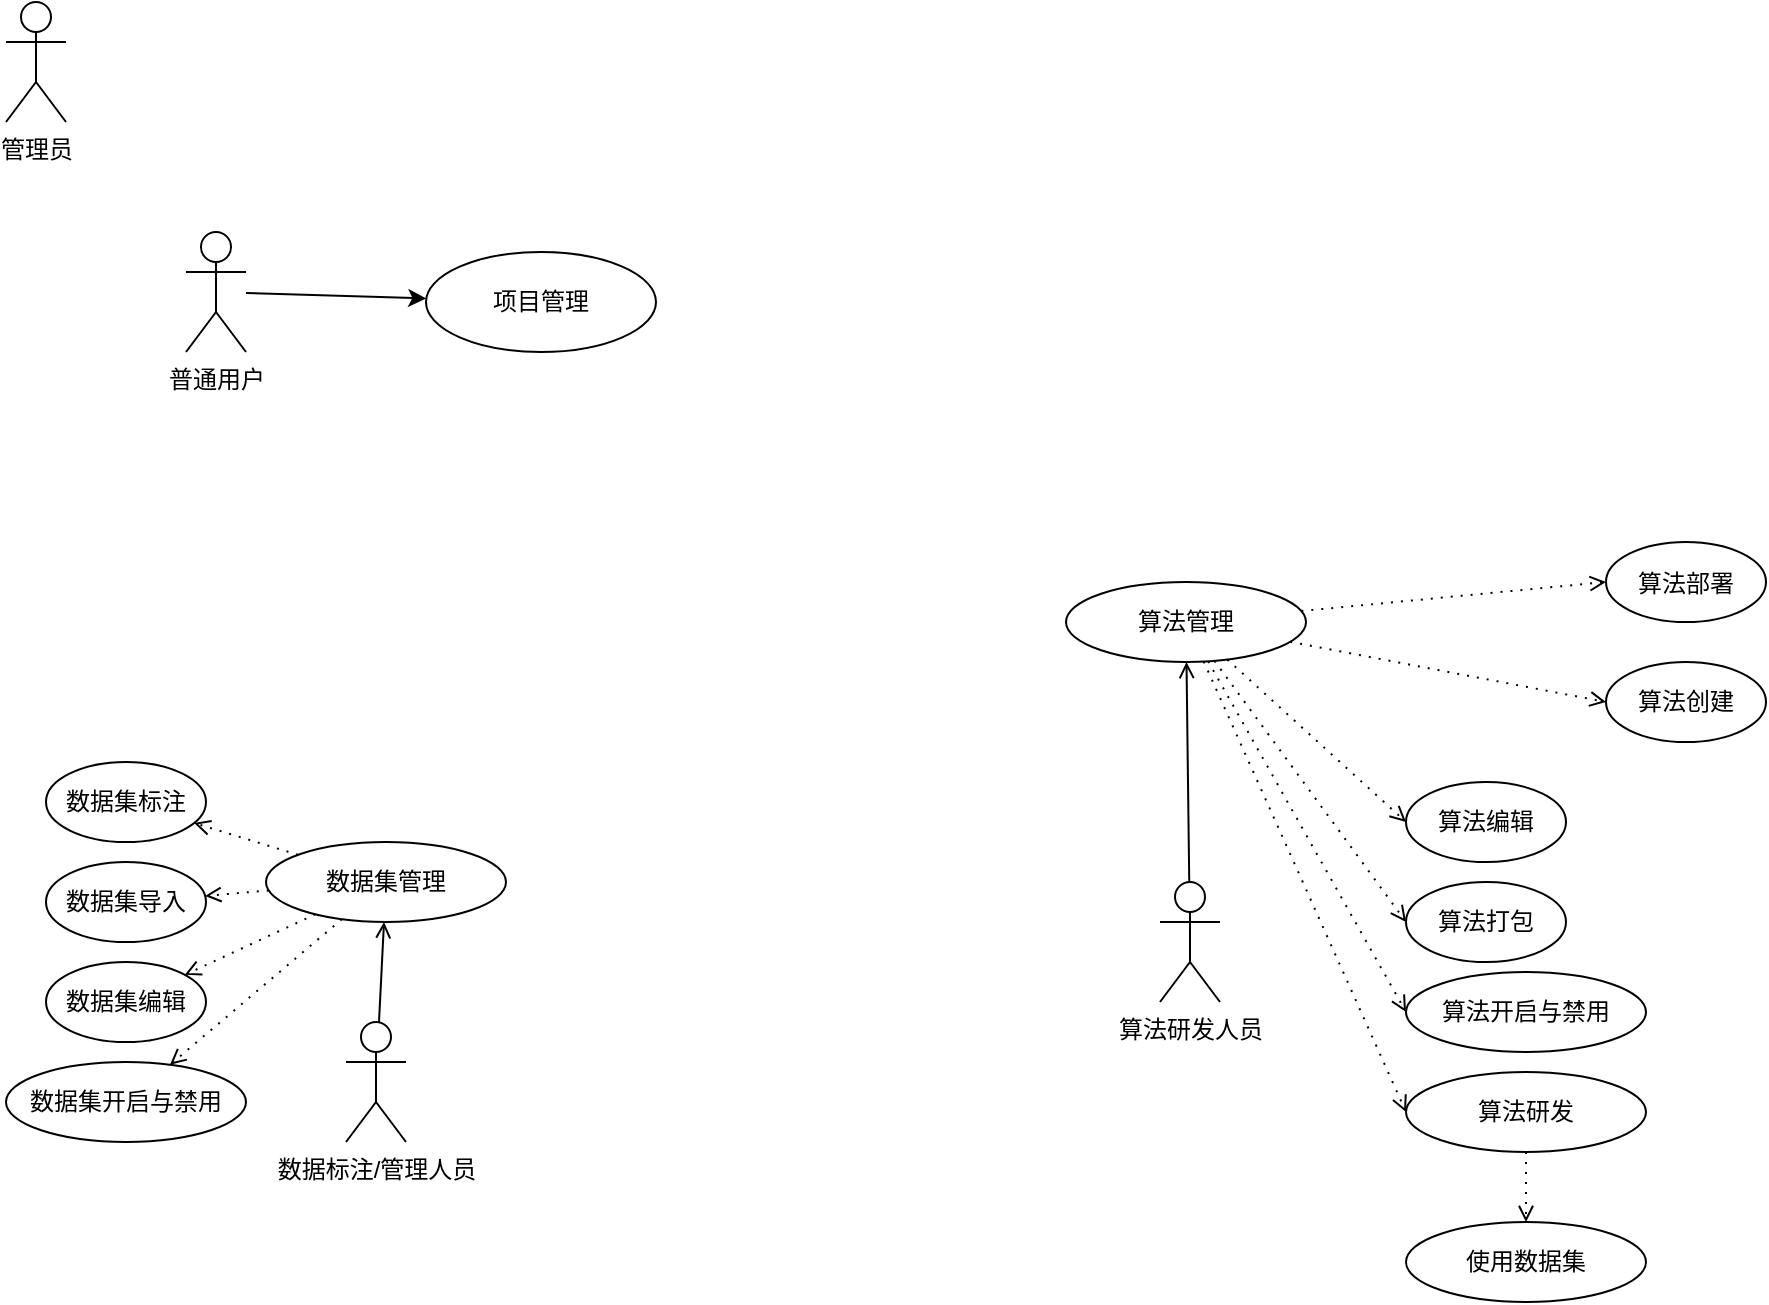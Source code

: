 <mxfile version="21.3.3" type="github">
  <diagram name="第 1 页" id="ZDW71rIchksKYJLWWfzp">
    <mxGraphModel dx="988" dy="509" grid="1" gridSize="10" guides="1" tooltips="1" connect="1" arrows="1" fold="1" page="1" pageScale="1" pageWidth="827" pageHeight="1169" math="0" shadow="0">
      <root>
        <mxCell id="0" />
        <mxCell id="1" parent="0" />
        <mxCell id="UyQQb7nO0WOSDgsdFY6E-3" value="" style="rounded=0;orthogonalLoop=1;jettySize=auto;html=1;" edge="1" parent="1" source="UyQQb7nO0WOSDgsdFY6E-1" target="UyQQb7nO0WOSDgsdFY6E-2">
          <mxGeometry relative="1" as="geometry" />
        </mxCell>
        <mxCell id="UyQQb7nO0WOSDgsdFY6E-1" value="普通用户" style="shape=umlActor;verticalLabelPosition=bottom;verticalAlign=top;html=1;outlineConnect=0;" vertex="1" parent="1">
          <mxGeometry x="520" y="145" width="30" height="60" as="geometry" />
        </mxCell>
        <mxCell id="UyQQb7nO0WOSDgsdFY6E-2" value="&lt;p style=&quot;line-height: 100%;&quot;&gt;项目管理&lt;/p&gt;" style="ellipse;whiteSpace=wrap;html=1;verticalAlign=top;" vertex="1" parent="1">
          <mxGeometry x="640" y="155" width="115" height="50" as="geometry" />
        </mxCell>
        <mxCell id="UyQQb7nO0WOSDgsdFY6E-5" value="管理员" style="shape=umlActor;verticalLabelPosition=bottom;verticalAlign=top;html=1;outlineConnect=0;" vertex="1" parent="1">
          <mxGeometry x="430" y="30" width="30" height="60" as="geometry" />
        </mxCell>
        <mxCell id="UyQQb7nO0WOSDgsdFY6E-8" value="" style="rounded=0;orthogonalLoop=1;jettySize=auto;html=1;endArrow=open;endFill=0;" edge="1" parent="1" source="UyQQb7nO0WOSDgsdFY6E-6" target="UyQQb7nO0WOSDgsdFY6E-7">
          <mxGeometry relative="1" as="geometry" />
        </mxCell>
        <mxCell id="UyQQb7nO0WOSDgsdFY6E-6" value="算法研发人员" style="shape=umlActor;verticalLabelPosition=bottom;verticalAlign=top;html=1;outlineConnect=0;" vertex="1" parent="1">
          <mxGeometry x="1007" y="470" width="30" height="60" as="geometry" />
        </mxCell>
        <mxCell id="UyQQb7nO0WOSDgsdFY6E-10" value="" style="rounded=0;orthogonalLoop=1;jettySize=auto;html=1;dashed=1;dashPattern=1 4;strokeWidth=1;jumpSize=6;endArrow=open;endFill=0;entryX=0;entryY=0.5;entryDx=0;entryDy=0;" edge="1" parent="1" source="UyQQb7nO0WOSDgsdFY6E-7" target="UyQQb7nO0WOSDgsdFY6E-9">
          <mxGeometry relative="1" as="geometry" />
        </mxCell>
        <mxCell id="UyQQb7nO0WOSDgsdFY6E-12" value="" style="rounded=0;orthogonalLoop=1;jettySize=auto;html=1;dashed=1;dashPattern=1 4;strokeWidth=1;jumpSize=6;endArrow=open;endFill=0;entryX=0;entryY=0.5;entryDx=0;entryDy=0;" edge="1" parent="1" source="UyQQb7nO0WOSDgsdFY6E-7" target="UyQQb7nO0WOSDgsdFY6E-11">
          <mxGeometry relative="1" as="geometry" />
        </mxCell>
        <mxCell id="UyQQb7nO0WOSDgsdFY6E-14" value="" style="rounded=0;orthogonalLoop=1;jettySize=auto;html=1;dashed=1;dashPattern=1 4;strokeWidth=1;jumpSize=6;endArrow=open;endFill=0;entryX=0;entryY=0.5;entryDx=0;entryDy=0;" edge="1" parent="1" source="UyQQb7nO0WOSDgsdFY6E-7" target="UyQQb7nO0WOSDgsdFY6E-13">
          <mxGeometry relative="1" as="geometry" />
        </mxCell>
        <mxCell id="UyQQb7nO0WOSDgsdFY6E-16" value="" style="rounded=0;orthogonalLoop=1;jettySize=auto;html=1;dashed=1;dashPattern=1 4;strokeWidth=1;jumpSize=6;endArrow=open;endFill=0;entryX=0;entryY=0.5;entryDx=0;entryDy=0;" edge="1" parent="1" source="UyQQb7nO0WOSDgsdFY6E-7" target="UyQQb7nO0WOSDgsdFY6E-15">
          <mxGeometry relative="1" as="geometry" />
        </mxCell>
        <mxCell id="UyQQb7nO0WOSDgsdFY6E-18" value="" style="rounded=0;orthogonalLoop=1;jettySize=auto;html=1;dashed=1;dashPattern=1 4;strokeWidth=1;jumpSize=6;endArrow=open;endFill=0;entryX=0;entryY=0.5;entryDx=0;entryDy=0;" edge="1" parent="1" source="UyQQb7nO0WOSDgsdFY6E-7" target="UyQQb7nO0WOSDgsdFY6E-17">
          <mxGeometry relative="1" as="geometry" />
        </mxCell>
        <mxCell id="UyQQb7nO0WOSDgsdFY6E-7" value="算法管理" style="ellipse;whiteSpace=wrap;html=1;verticalAlign=middle;" vertex="1" parent="1">
          <mxGeometry x="960" y="320" width="120" height="40" as="geometry" />
        </mxCell>
        <mxCell id="UyQQb7nO0WOSDgsdFY6E-9" value="算法创建" style="ellipse;whiteSpace=wrap;html=1;verticalAlign=middle;" vertex="1" parent="1">
          <mxGeometry x="1230" y="360" width="80" height="40" as="geometry" />
        </mxCell>
        <mxCell id="UyQQb7nO0WOSDgsdFY6E-11" value="算法编辑" style="ellipse;whiteSpace=wrap;html=1;verticalAlign=middle;" vertex="1" parent="1">
          <mxGeometry x="1130" y="420" width="80" height="40" as="geometry" />
        </mxCell>
        <mxCell id="UyQQb7nO0WOSDgsdFY6E-13" value="&lt;p style=&quot;line-height: 100%;&quot;&gt;算法部署&lt;/p&gt;" style="ellipse;whiteSpace=wrap;html=1;verticalAlign=middle;" vertex="1" parent="1">
          <mxGeometry x="1230" y="300" width="80" height="40" as="geometry" />
        </mxCell>
        <mxCell id="UyQQb7nO0WOSDgsdFY6E-15" value="算法打包" style="ellipse;whiteSpace=wrap;html=1;verticalAlign=middle;" vertex="1" parent="1">
          <mxGeometry x="1130" y="470" width="80" height="40" as="geometry" />
        </mxCell>
        <mxCell id="UyQQb7nO0WOSDgsdFY6E-17" value="算法开启与禁用" style="ellipse;whiteSpace=wrap;html=1;verticalAlign=middle;" vertex="1" parent="1">
          <mxGeometry x="1130" y="515" width="120" height="40" as="geometry" />
        </mxCell>
        <mxCell id="UyQQb7nO0WOSDgsdFY6E-22" value="数据标注/管理人员" style="shape=umlActor;verticalLabelPosition=bottom;verticalAlign=top;html=1;outlineConnect=0;" vertex="1" parent="1">
          <mxGeometry x="600" y="540" width="30" height="60" as="geometry" />
        </mxCell>
        <mxCell id="UyQQb7nO0WOSDgsdFY6E-23" value="" style="rounded=0;orthogonalLoop=1;jettySize=auto;html=1;dashed=1;dashPattern=1 4;strokeWidth=1;jumpSize=6;endArrow=open;endFill=0;" edge="1" parent="1" source="UyQQb7nO0WOSDgsdFY6E-28" target="UyQQb7nO0WOSDgsdFY6E-29">
          <mxGeometry relative="1" as="geometry" />
        </mxCell>
        <mxCell id="UyQQb7nO0WOSDgsdFY6E-24" value="" style="rounded=0;orthogonalLoop=1;jettySize=auto;html=1;dashed=1;dashPattern=1 4;strokeWidth=1;jumpSize=6;endArrow=open;endFill=0;" edge="1" parent="1" source="UyQQb7nO0WOSDgsdFY6E-28" target="UyQQb7nO0WOSDgsdFY6E-30">
          <mxGeometry relative="1" as="geometry" />
        </mxCell>
        <mxCell id="UyQQb7nO0WOSDgsdFY6E-25" value="" style="rounded=0;orthogonalLoop=1;jettySize=auto;html=1;dashed=1;dashPattern=1 4;strokeWidth=1;jumpSize=6;endArrow=open;endFill=0;" edge="1" parent="1" source="UyQQb7nO0WOSDgsdFY6E-28" target="UyQQb7nO0WOSDgsdFY6E-31">
          <mxGeometry relative="1" as="geometry" />
        </mxCell>
        <mxCell id="UyQQb7nO0WOSDgsdFY6E-27" value="" style="rounded=0;orthogonalLoop=1;jettySize=auto;html=1;dashed=1;dashPattern=1 4;strokeWidth=1;jumpSize=6;endArrow=open;endFill=0;" edge="1" parent="1" source="UyQQb7nO0WOSDgsdFY6E-28" target="UyQQb7nO0WOSDgsdFY6E-33">
          <mxGeometry relative="1" as="geometry" />
        </mxCell>
        <mxCell id="UyQQb7nO0WOSDgsdFY6E-28" value="数据集管理" style="ellipse;whiteSpace=wrap;html=1;verticalAlign=middle;" vertex="1" parent="1">
          <mxGeometry x="560" y="450" width="120" height="40" as="geometry" />
        </mxCell>
        <mxCell id="UyQQb7nO0WOSDgsdFY6E-29" value="数据集导入" style="ellipse;whiteSpace=wrap;html=1;verticalAlign=middle;" vertex="1" parent="1">
          <mxGeometry x="450" y="460" width="80" height="40" as="geometry" />
        </mxCell>
        <mxCell id="UyQQb7nO0WOSDgsdFY6E-30" value="数据集编辑" style="ellipse;whiteSpace=wrap;html=1;verticalAlign=middle;" vertex="1" parent="1">
          <mxGeometry x="450" y="510" width="80" height="40" as="geometry" />
        </mxCell>
        <mxCell id="UyQQb7nO0WOSDgsdFY6E-31" value="数据集&lt;span style=&quot;background-color: initial;&quot;&gt;标注&lt;/span&gt;" style="ellipse;whiteSpace=wrap;html=1;verticalAlign=middle;" vertex="1" parent="1">
          <mxGeometry x="450" y="410" width="80" height="40" as="geometry" />
        </mxCell>
        <mxCell id="UyQQb7nO0WOSDgsdFY6E-33" value="数据集开启与禁用" style="ellipse;whiteSpace=wrap;html=1;verticalAlign=middle;" vertex="1" parent="1">
          <mxGeometry x="430" y="560" width="120" height="40" as="geometry" />
        </mxCell>
        <mxCell id="UyQQb7nO0WOSDgsdFY6E-34" value="" style="rounded=0;orthogonalLoop=1;jettySize=auto;html=1;endArrow=open;endFill=0;" edge="1" parent="1" source="UyQQb7nO0WOSDgsdFY6E-22" target="UyQQb7nO0WOSDgsdFY6E-28">
          <mxGeometry relative="1" as="geometry">
            <mxPoint x="619.76" y="660" as="sourcePoint" />
            <mxPoint x="619.76" y="490" as="targetPoint" />
          </mxGeometry>
        </mxCell>
        <mxCell id="UyQQb7nO0WOSDgsdFY6E-37" value="" style="rounded=0;orthogonalLoop=1;jettySize=auto;html=1;dashed=1;dashPattern=1 4;strokeWidth=1;jumpSize=6;endArrow=open;endFill=0;entryX=0;entryY=0.5;entryDx=0;entryDy=0;" edge="1" parent="1" target="UyQQb7nO0WOSDgsdFY6E-38" source="UyQQb7nO0WOSDgsdFY6E-7">
          <mxGeometry relative="1" as="geometry">
            <mxPoint x="1035" y="421" as="sourcePoint" />
          </mxGeometry>
        </mxCell>
        <mxCell id="UyQQb7nO0WOSDgsdFY6E-38" value="算法研发" style="ellipse;whiteSpace=wrap;html=1;verticalAlign=middle;" vertex="1" parent="1">
          <mxGeometry x="1130" y="565" width="120" height="40" as="geometry" />
        </mxCell>
        <mxCell id="UyQQb7nO0WOSDgsdFY6E-39" value="" style="rounded=0;orthogonalLoop=1;jettySize=auto;html=1;dashed=1;dashPattern=1 4;strokeWidth=1;jumpSize=6;endArrow=open;endFill=0;" edge="1" parent="1" target="UyQQb7nO0WOSDgsdFY6E-40" source="UyQQb7nO0WOSDgsdFY6E-38">
          <mxGeometry relative="1" as="geometry">
            <mxPoint x="960" y="605" as="sourcePoint" />
          </mxGeometry>
        </mxCell>
        <mxCell id="UyQQb7nO0WOSDgsdFY6E-40" value="使用数据集" style="ellipse;whiteSpace=wrap;html=1;verticalAlign=middle;" vertex="1" parent="1">
          <mxGeometry x="1130" y="640" width="120" height="40" as="geometry" />
        </mxCell>
      </root>
    </mxGraphModel>
  </diagram>
</mxfile>
